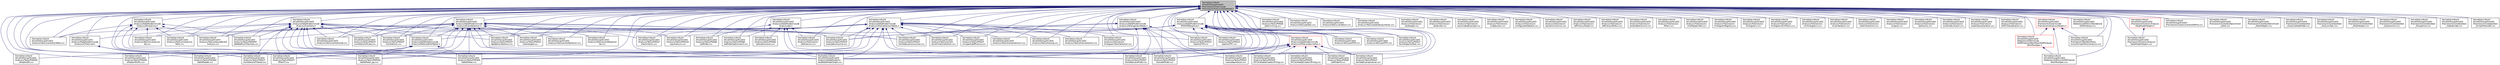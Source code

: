 digraph "/home/travis/build/AliceO2Group/AliceO2/Framework/Core/include/Framework/AnalysisDataModel.h"
{
 // INTERACTIVE_SVG=YES
  bgcolor="transparent";
  edge [fontname="Helvetica",fontsize="10",labelfontname="Helvetica",labelfontsize="10"];
  node [fontname="Helvetica",fontsize="10",shape=record];
  Node66 [label="/home/travis/build\l/AliceO2Group/AliceO2\l/Framework/Core/include\l/Framework/AnalysisDataModel.h",height=0.2,width=0.4,color="black", fillcolor="grey75", style="filled", fontcolor="black"];
  Node66 -> Node67 [dir="back",color="midnightblue",fontsize="10",style="solid",fontname="Helvetica"];
  Node67 [label="/home/travis/build\l/AliceO2Group/AliceO2\l/Analysis/DataModel/include\l/Analysis/Centrality.h",height=0.2,width=0.4,color="black",URL="$db/d48/Centrality_8h.html"];
  Node67 -> Node68 [dir="back",color="midnightblue",fontsize="10",style="solid",fontname="Helvetica"];
  Node68 [label="/home/travis/build\l/AliceO2Group/AliceO2\l/Analysis/DataModel/include\l/Analysis/CFDerived.h",height=0.2,width=0.4,color="black",URL="$d8/d9f/CFDerived_8h.html"];
  Node68 -> Node69 [dir="back",color="midnightblue",fontsize="10",style="solid",fontname="Helvetica"];
  Node69 [label="/home/travis/build\l/AliceO2Group/AliceO2\l/Analysis/Tasks/PWGCF\l/correlationsFiltered.cxx",height=0.2,width=0.4,color="black",URL="$d8/dc5/correlationsFiltered_8cxx.html"];
  Node68 -> Node70 [dir="back",color="midnightblue",fontsize="10",style="solid",fontname="Helvetica"];
  Node70 [label="/home/travis/build\l/AliceO2Group/AliceO2\l/Analysis/Tasks/PWGCF\l/filterCF.cxx",height=0.2,width=0.4,color="black",URL="$d9/d63/filterCF_8cxx.html"];
  Node67 -> Node71 [dir="back",color="midnightblue",fontsize="10",style="solid",fontname="Helvetica"];
  Node71 [label="/home/travis/build\l/AliceO2Group/AliceO2\l/Analysis/DataModel/include\l/Analysis/ReducedInfoTables.h",height=0.2,width=0.4,color="black",URL="$d4/dbd/ReducedInfoTables_8h.html"];
  Node71 -> Node72 [dir="back",color="midnightblue",fontsize="10",style="solid",fontname="Helvetica"];
  Node72 [label="/home/travis/build\l/AliceO2Group/AliceO2\l/Analysis/Tasks/PWGDQ\l/dileptonEE.cxx",height=0.2,width=0.4,color="black",URL="$d4/d14/dileptonEE_8cxx.html"];
  Node71 -> Node73 [dir="back",color="midnightblue",fontsize="10",style="solid",fontname="Helvetica"];
  Node73 [label="/home/travis/build\l/AliceO2Group/AliceO2\l/Analysis/Tasks/PWGDQ\l/dileptonMuMu.cxx",height=0.2,width=0.4,color="black",URL="$d7/deb/dileptonMuMu_8cxx.html"];
  Node71 -> Node74 [dir="back",color="midnightblue",fontsize="10",style="solid",fontname="Helvetica"];
  Node74 [label="/home/travis/build\l/AliceO2Group/AliceO2\l/Analysis/Tasks/PWGDQ\l/tableMaker.cxx",height=0.2,width=0.4,color="black",URL="$d9/d14/tableMaker_8cxx.html"];
  Node71 -> Node75 [dir="back",color="midnightblue",fontsize="10",style="solid",fontname="Helvetica"];
  Node75 [label="/home/travis/build\l/AliceO2Group/AliceO2\l/Analysis/Tasks/PWGDQ\l/tableMaker_pp.cxx",height=0.2,width=0.4,color="black",URL="$d8/d04/tableMaker__pp_8cxx.html"];
  Node71 -> Node76 [dir="back",color="midnightblue",fontsize="10",style="solid",fontname="Helvetica"];
  Node76 [label="/home/travis/build\l/AliceO2Group/AliceO2\l/Analysis/Tasks/PWGDQ\l/tableReader.cxx",height=0.2,width=0.4,color="black",URL="$d8/d43/tableReader_8cxx.html"];
  Node67 -> Node77 [dir="back",color="midnightblue",fontsize="10",style="solid",fontname="Helvetica"];
  Node77 [label="/home/travis/build\l/AliceO2Group/AliceO2\l/Analysis/DataModel/src\l/aodDataModelGraph.cxx",height=0.2,width=0.4,color="black",URL="$d5/d51/aodDataModelGraph_8cxx.html"];
  Node67 -> Node78 [dir="back",color="midnightblue",fontsize="10",style="solid",fontname="Helvetica"];
  Node78 [label="/home/travis/build\l/AliceO2Group/AliceO2\l/Analysis/Tasks/centralityQa.cxx",height=0.2,width=0.4,color="black",URL="$d5/d75/centralityQa_8cxx.html"];
  Node67 -> Node79 [dir="back",color="midnightblue",fontsize="10",style="solid",fontname="Helvetica"];
  Node79 [label="/home/travis/build\l/AliceO2Group/AliceO2\l/Analysis/Tasks/centralityTable.cxx",height=0.2,width=0.4,color="black",URL="$de/d41/centralityTable_8cxx.html"];
  Node67 -> Node80 [dir="back",color="midnightblue",fontsize="10",style="solid",fontname="Helvetica"];
  Node80 [label="/home/travis/build\l/AliceO2Group/AliceO2\l/Analysis/Tasks/PWGCF\l/correlations.cxx",height=0.2,width=0.4,color="black",URL="$d9/d61/correlations_8cxx.html"];
  Node67 -> Node69 [dir="back",color="midnightblue",fontsize="10",style="solid",fontname="Helvetica"];
  Node67 -> Node81 [dir="back",color="midnightblue",fontsize="10",style="solid",fontname="Helvetica"];
  Node81 [label="/home/travis/build\l/AliceO2Group/AliceO2\l/Analysis/Tasks/PWGCF\l/correlationsMixed.cxx",height=0.2,width=0.4,color="black",URL="$d4/d39/correlationsMixed_8cxx.html"];
  Node67 -> Node82 [dir="back",color="midnightblue",fontsize="10",style="solid",fontname="Helvetica"];
  Node82 [label="/home/travis/build\l/AliceO2Group/AliceO2\l/Analysis/Tasks/PWGCF\l/dptdptcorrelations.cxx",height=0.2,width=0.4,color="black",URL="$dc/db0/dptdptcorrelations_8cxx.html"];
  Node67 -> Node70 [dir="back",color="midnightblue",fontsize="10",style="solid",fontname="Helvetica"];
  Node67 -> Node74 [dir="back",color="midnightblue",fontsize="10",style="solid",fontname="Helvetica"];
  Node67 -> Node75 [dir="back",color="midnightblue",fontsize="10",style="solid",fontname="Helvetica"];
  Node67 -> Node83 [dir="back",color="midnightblue",fontsize="10",style="solid",fontname="Helvetica"];
  Node83 [label="/home/travis/build\l/AliceO2Group/AliceO2\l/Analysis/Tasks/PWGLF\l/cascadeconsumer.cxx",height=0.2,width=0.4,color="black",URL="$d2/d15/cascadeconsumer_8cxx.html"];
  Node67 -> Node84 [dir="back",color="midnightblue",fontsize="10",style="solid",fontname="Helvetica"];
  Node84 [label="/home/travis/build\l/AliceO2Group/AliceO2\l/Analysis/Tasks/PWGLF\l/cascadefinder.cxx",height=0.2,width=0.4,color="black",URL="$d0/dd5/cascadefinder_8cxx.html"];
  Node67 -> Node85 [dir="back",color="midnightblue",fontsize="10",style="solid",fontname="Helvetica"];
  Node85 [label="/home/travis/build\l/AliceO2Group/AliceO2\l/Analysis/Tasks/PWGLF\l/lambdakzeroconsumer.cxx",height=0.2,width=0.4,color="black",URL="$d4/d77/lambdakzeroconsumer_8cxx.html"];
  Node67 -> Node86 [dir="back",color="midnightblue",fontsize="10",style="solid",fontname="Helvetica"];
  Node86 [label="/home/travis/build\l/AliceO2Group/AliceO2\l/Analysis/Tasks/PWGLF\l/lambdakzerofinder.cxx",height=0.2,width=0.4,color="black",URL="$d5/d6e/lambdakzerofinder_8cxx.html"];
  Node67 -> Node87 [dir="back",color="midnightblue",fontsize="10",style="solid",fontname="Helvetica"];
  Node87 [label="/home/travis/build\l/AliceO2Group/AliceO2\l/Analysis/Tasks/PWGLF\l/raacharged.cxx",height=0.2,width=0.4,color="black",URL="$df/dc5/raacharged_8cxx.html"];
  Node67 -> Node88 [dir="back",color="midnightblue",fontsize="10",style="solid",fontname="Helvetica"];
  Node88 [label="/home/travis/build\l/AliceO2Group/AliceO2\l/Analysis/Tasks/PWGMM\l/dNdetaRun2Tracklets.cxx",height=0.2,width=0.4,color="black",URL="$dc/d19/dNdetaRun2Tracklets_8cxx.html"];
  Node67 -> Node89 [dir="back",color="midnightblue",fontsize="10",style="solid",fontname="Helvetica"];
  Node89 [label="/home/travis/build\l/AliceO2Group/AliceO2\l/Analysis/Tasks/reducedEvent\lAnalysis.cxx",height=0.2,width=0.4,color="black",URL="$d4/d5e/reducedEventAnalysis_8cxx.html"];
  Node66 -> Node68 [dir="back",color="midnightblue",fontsize="10",style="solid",fontname="Helvetica"];
  Node66 -> Node90 [dir="back",color="midnightblue",fontsize="10",style="solid",fontname="Helvetica"];
  Node90 [label="/home/travis/build\l/AliceO2Group/AliceO2\l/Analysis/DataModel/include\l/Analysis/EventSelection.h",height=0.2,width=0.4,color="black",URL="$d2/d47/EventSelection_8h.html"];
  Node90 -> Node71 [dir="back",color="midnightblue",fontsize="10",style="solid",fontname="Helvetica"];
  Node90 -> Node78 [dir="back",color="midnightblue",fontsize="10",style="solid",fontname="Helvetica"];
  Node90 -> Node91 [dir="back",color="midnightblue",fontsize="10",style="solid",fontname="Helvetica"];
  Node91 [label="/home/travis/build\l/AliceO2Group/AliceO2\l/Analysis/Tasks/eventSelection.cxx",height=0.2,width=0.4,color="black",URL="$d9/df1/eventSelection_8cxx.html"];
  Node90 -> Node92 [dir="back",color="midnightblue",fontsize="10",style="solid",fontname="Helvetica"];
  Node92 [label="/home/travis/build\l/AliceO2Group/AliceO2\l/Analysis/Tasks/eventSelection\lQa.cxx",height=0.2,width=0.4,color="black",URL="$dd/d91/eventSelectionQa_8cxx.html"];
  Node90 -> Node93 [dir="back",color="midnightblue",fontsize="10",style="solid",fontname="Helvetica"];
  Node93 [label="/home/travis/build\l/AliceO2Group/AliceO2\l/Analysis/Tasks/multiplicity\lQa.cxx",height=0.2,width=0.4,color="black",URL="$d3/d6a/multiplicityQa_8cxx.html"];
  Node90 -> Node94 [dir="back",color="midnightblue",fontsize="10",style="solid",fontname="Helvetica"];
  Node94 [label="/home/travis/build\l/AliceO2Group/AliceO2\l/Analysis/Tasks/multiplicity\lTable.cxx",height=0.2,width=0.4,color="black",URL="$d4/d23/multiplicityTable_8cxx.html"];
  Node90 -> Node80 [dir="back",color="midnightblue",fontsize="10",style="solid",fontname="Helvetica"];
  Node90 -> Node69 [dir="back",color="midnightblue",fontsize="10",style="solid",fontname="Helvetica"];
  Node90 -> Node81 [dir="back",color="midnightblue",fontsize="10",style="solid",fontname="Helvetica"];
  Node90 -> Node82 [dir="back",color="midnightblue",fontsize="10",style="solid",fontname="Helvetica"];
  Node90 -> Node70 [dir="back",color="midnightblue",fontsize="10",style="solid",fontname="Helvetica"];
  Node90 -> Node74 [dir="back",color="midnightblue",fontsize="10",style="solid",fontname="Helvetica"];
  Node90 -> Node75 [dir="back",color="midnightblue",fontsize="10",style="solid",fontname="Helvetica"];
  Node90 -> Node83 [dir="back",color="midnightblue",fontsize="10",style="solid",fontname="Helvetica"];
  Node90 -> Node84 [dir="back",color="midnightblue",fontsize="10",style="solid",fontname="Helvetica"];
  Node90 -> Node85 [dir="back",color="midnightblue",fontsize="10",style="solid",fontname="Helvetica"];
  Node90 -> Node86 [dir="back",color="midnightblue",fontsize="10",style="solid",fontname="Helvetica"];
  Node90 -> Node87 [dir="back",color="midnightblue",fontsize="10",style="solid",fontname="Helvetica"];
  Node90 -> Node95 [dir="back",color="midnightblue",fontsize="10",style="solid",fontname="Helvetica"];
  Node95 [label="/home/travis/build\l/AliceO2Group/AliceO2\l/Analysis/Tasks/PWGLF\l/trackchecks.cxx",height=0.2,width=0.4,color="black",URL="$de/d8c/trackchecks_8cxx.html"];
  Node90 -> Node88 [dir="back",color="midnightblue",fontsize="10",style="solid",fontname="Helvetica"];
  Node90 -> Node96 [dir="back",color="midnightblue",fontsize="10",style="solid",fontname="Helvetica"];
  Node96 [label="/home/travis/build\l/AliceO2Group/AliceO2\l/Analysis/Tasks/PWGUD\l/upcAnalysis.cxx",height=0.2,width=0.4,color="black",URL="$d2/d9d/upcAnalysis_8cxx.html"];
  Node90 -> Node89 [dir="back",color="midnightblue",fontsize="10",style="solid",fontname="Helvetica"];
  Node66 -> Node97 [dir="back",color="midnightblue",fontsize="10",style="solid",fontname="Helvetica"];
  Node97 [label="/home/travis/build\l/AliceO2Group/AliceO2\l/Analysis/DataModel/include\l/Analysis/HFSecondaryVertex.h",height=0.2,width=0.4,color="red",URL="$d8/d95/HFSecondaryVertex_8h.html",tooltip="Definitions of tables of heavy-flavour decay candidates. "];
  Node97 -> Node77 [dir="back",color="midnightblue",fontsize="10",style="solid",fontname="Helvetica"];
  Node97 -> Node98 [dir="back",color="midnightblue",fontsize="10",style="solid",fontname="Helvetica"];
  Node98 [label="/home/travis/build\l/AliceO2Group/AliceO2\l/Analysis/Tasks/PWGHF\l/HFCandidateCreator2Prong.cxx",height=0.2,width=0.4,color="black",URL="$d3/d9f/HFCandidateCreator2Prong_8cxx.html",tooltip="Reconstruction of heavy-flavour 2-prong decay candidates. "];
  Node97 -> Node99 [dir="back",color="midnightblue",fontsize="10",style="solid",fontname="Helvetica"];
  Node99 [label="/home/travis/build\l/AliceO2Group/AliceO2\l/Analysis/Tasks/PWGHF\l/HFCandidateCreator3Prong.cxx",height=0.2,width=0.4,color="black",URL="$da/d3e/HFCandidateCreator3Prong_8cxx.html",tooltip="Reconstruction of heavy-flavour 3-prong decay candidates. "];
  Node97 -> Node106 [dir="back",color="midnightblue",fontsize="10",style="solid",fontname="Helvetica"];
  Node106 [label="/home/travis/build\l/AliceO2Group/AliceO2\l/Analysis/Tasks/PWGJE\l/jetfinderhf.cxx",height=0.2,width=0.4,color="black",URL="$d7/df6/jetfinderhf_8cxx.html"];
  Node97 -> Node84 [dir="back",color="midnightblue",fontsize="10",style="solid",fontname="Helvetica"];
  Node97 -> Node107 [dir="back",color="midnightblue",fontsize="10",style="solid",fontname="Helvetica"];
  Node107 [label="/home/travis/build\l/AliceO2Group/AliceO2\l/Analysis/Tasks/PWGLF\l/cascadeproducer.cxx",height=0.2,width=0.4,color="black",URL="$d1/db8/cascadeproducer_8cxx.html"];
  Node97 -> Node86 [dir="back",color="midnightblue",fontsize="10",style="solid",fontname="Helvetica"];
  Node97 -> Node108 [dir="back",color="midnightblue",fontsize="10",style="solid",fontname="Helvetica"];
  Node108 [label="/home/travis/build\l/AliceO2Group/AliceO2\l/Analysis/Tasks/PWGLF\l/lambdakzeroproducer.cxx",height=0.2,width=0.4,color="black",URL="$d6/d2a/lambdakzeroproducer_8cxx.html"];
  Node66 -> Node109 [dir="back",color="midnightblue",fontsize="10",style="solid",fontname="Helvetica"];
  Node109 [label="/home/travis/build\l/AliceO2Group/AliceO2\l/Analysis/DataModel/include\l/Analysis/Jet.h",height=0.2,width=0.4,color="black",URL="$da/db7/Jet_8h.html"];
  Node109 -> Node77 [dir="back",color="midnightblue",fontsize="10",style="solid",fontname="Helvetica"];
  Node109 -> Node110 [dir="back",color="midnightblue",fontsize="10",style="solid",fontname="Helvetica"];
  Node110 [label="/home/travis/build\l/AliceO2Group/AliceO2\l/Analysis/Tasks/PWGJE\l/jetfinder.cxx",height=0.2,width=0.4,color="black",URL="$d2/dc6/jetfinder_8cxx.html"];
  Node109 -> Node111 [dir="back",color="midnightblue",fontsize="10",style="solid",fontname="Helvetica"];
  Node111 [label="/home/travis/build\l/AliceO2Group/AliceO2\l/Analysis/Tasks/PWGJE\l/jetfinderhadronrecoil.cxx",height=0.2,width=0.4,color="black",URL="$dc/d89/jetfinderhadronrecoil_8cxx.html"];
  Node109 -> Node106 [dir="back",color="midnightblue",fontsize="10",style="solid",fontname="Helvetica"];
  Node109 -> Node112 [dir="back",color="midnightblue",fontsize="10",style="solid",fontname="Helvetica"];
  Node112 [label="/home/travis/build\l/AliceO2Group/AliceO2\l/Analysis/Tasks/PWGJE\l/jetsubstructure.cxx",height=0.2,width=0.4,color="black",URL="$da/d75/jetsubstructure_8cxx.html"];
  Node109 -> Node113 [dir="back",color="midnightblue",fontsize="10",style="solid",fontname="Helvetica"];
  Node113 [label="/home/travis/build\l/AliceO2Group/AliceO2\l/Analysis/Tutorials/src\l/jetAnalysis.cxx",height=0.2,width=0.4,color="black",URL="$d7/d21/jetAnalysis_8cxx.html"];
  Node66 -> Node114 [dir="back",color="midnightblue",fontsize="10",style="solid",fontname="Helvetica"];
  Node114 [label="/home/travis/build\l/AliceO2Group/AliceO2\l/Analysis/DataModel/include\l/Analysis/Multiplicity.h",height=0.2,width=0.4,color="black",URL="$d2/df7/Multiplicity_8h.html"];
  Node114 -> Node77 [dir="back",color="midnightblue",fontsize="10",style="solid",fontname="Helvetica"];
  Node114 -> Node79 [dir="back",color="midnightblue",fontsize="10",style="solid",fontname="Helvetica"];
  Node114 -> Node93 [dir="back",color="midnightblue",fontsize="10",style="solid",fontname="Helvetica"];
  Node114 -> Node94 [dir="back",color="midnightblue",fontsize="10",style="solid",fontname="Helvetica"];
  Node114 -> Node74 [dir="back",color="midnightblue",fontsize="10",style="solid",fontname="Helvetica"];
  Node114 -> Node75 [dir="back",color="midnightblue",fontsize="10",style="solid",fontname="Helvetica"];
  Node114 -> Node88 [dir="back",color="midnightblue",fontsize="10",style="solid",fontname="Helvetica"];
  Node114 -> Node89 [dir="back",color="midnightblue",fontsize="10",style="solid",fontname="Helvetica"];
  Node66 -> Node71 [dir="back",color="midnightblue",fontsize="10",style="solid",fontname="Helvetica"];
  Node66 -> Node115 [dir="back",color="midnightblue",fontsize="10",style="solid",fontname="Helvetica"];
  Node115 [label="/home/travis/build\l/AliceO2Group/AliceO2\l/Analysis/DataModel/include\l/Analysis/StrangenessTables.h",height=0.2,width=0.4,color="black",URL="$dc/dcb/StrangenessTables_8h.html"];
  Node115 -> Node77 [dir="back",color="midnightblue",fontsize="10",style="solid",fontname="Helvetica"];
  Node115 -> Node83 [dir="back",color="midnightblue",fontsize="10",style="solid",fontname="Helvetica"];
  Node115 -> Node84 [dir="back",color="midnightblue",fontsize="10",style="solid",fontname="Helvetica"];
  Node115 -> Node107 [dir="back",color="midnightblue",fontsize="10",style="solid",fontname="Helvetica"];
  Node115 -> Node85 [dir="back",color="midnightblue",fontsize="10",style="solid",fontname="Helvetica"];
  Node115 -> Node86 [dir="back",color="midnightblue",fontsize="10",style="solid",fontname="Helvetica"];
  Node115 -> Node108 [dir="back",color="midnightblue",fontsize="10",style="solid",fontname="Helvetica"];
  Node66 -> Node116 [dir="back",color="midnightblue",fontsize="10",style="solid",fontname="Helvetica"];
  Node116 [label="/home/travis/build\l/AliceO2Group/AliceO2\l/Analysis/DataModel/include\l/Analysis/TrackSelectionTables.h",height=0.2,width=0.4,color="black",URL="$d5/d9a/TrackSelectionTables_8h.html"];
  Node116 -> Node77 [dir="back",color="midnightblue",fontsize="10",style="solid",fontname="Helvetica"];
  Node116 -> Node117 [dir="back",color="midnightblue",fontsize="10",style="solid",fontname="Helvetica"];
  Node117 [label="/home/travis/build\l/AliceO2Group/AliceO2\l/Analysis/Tasks/ALICE3\l/alice3-trackselection.cxx",height=0.2,width=0.4,color="black",URL="$d0/df9/alice3-trackselection_8cxx.html"];
  Node116 -> Node80 [dir="back",color="midnightblue",fontsize="10",style="solid",fontname="Helvetica"];
  Node116 -> Node69 [dir="back",color="midnightblue",fontsize="10",style="solid",fontname="Helvetica"];
  Node116 -> Node81 [dir="back",color="midnightblue",fontsize="10",style="solid",fontname="Helvetica"];
  Node116 -> Node82 [dir="back",color="midnightblue",fontsize="10",style="solid",fontname="Helvetica"];
  Node116 -> Node70 [dir="back",color="midnightblue",fontsize="10",style="solid",fontname="Helvetica"];
  Node116 -> Node74 [dir="back",color="midnightblue",fontsize="10",style="solid",fontname="Helvetica"];
  Node116 -> Node83 [dir="back",color="midnightblue",fontsize="10",style="solid",fontname="Helvetica"];
  Node116 -> Node84 [dir="back",color="midnightblue",fontsize="10",style="solid",fontname="Helvetica"];
  Node116 -> Node85 [dir="back",color="midnightblue",fontsize="10",style="solid",fontname="Helvetica"];
  Node116 -> Node86 [dir="back",color="midnightblue",fontsize="10",style="solid",fontname="Helvetica"];
  Node116 -> Node118 [dir="back",color="midnightblue",fontsize="10",style="solid",fontname="Helvetica"];
  Node118 [label="/home/travis/build\l/AliceO2Group/AliceO2\l/Analysis/Tasks/PWGLF\l/mcspectraefficiency.cxx",height=0.2,width=0.4,color="black",URL="$d0/d42/mcspectraefficiency_8cxx.html"];
  Node116 -> Node87 [dir="back",color="midnightblue",fontsize="10",style="solid",fontname="Helvetica"];
  Node116 -> Node119 [dir="back",color="midnightblue",fontsize="10",style="solid",fontname="Helvetica"];
  Node119 [label="/home/travis/build\l/AliceO2Group/AliceO2\l/Analysis/Tasks/PWGLF\l/spectraTOF.cxx",height=0.2,width=0.4,color="black",URL="$df/d80/spectraTOF_8cxx.html"];
  Node116 -> Node120 [dir="back",color="midnightblue",fontsize="10",style="solid",fontname="Helvetica"];
  Node120 [label="/home/travis/build\l/AliceO2Group/AliceO2\l/Analysis/Tasks/PWGLF\l/spectraTPC.cxx",height=0.2,width=0.4,color="black",URL="$da/db2/spectraTPC_8cxx.html"];
  Node116 -> Node95 [dir="back",color="midnightblue",fontsize="10",style="solid",fontname="Helvetica"];
  Node116 -> Node96 [dir="back",color="midnightblue",fontsize="10",style="solid",fontname="Helvetica"];
  Node116 -> Node121 [dir="back",color="midnightblue",fontsize="10",style="solid",fontname="Helvetica"];
  Node121 [label="/home/travis/build\l/AliceO2Group/AliceO2\l/Analysis/Tasks/trackextension.cxx",height=0.2,width=0.4,color="black",URL="$d4/d30/trackextension_8cxx.html"];
  Node116 -> Node122 [dir="back",color="midnightblue",fontsize="10",style="solid",fontname="Helvetica"];
  Node122 [label="/home/travis/build\l/AliceO2Group/AliceO2\l/Analysis/Tasks/trackqa.cxx",height=0.2,width=0.4,color="black",URL="$d6/db1/trackqa_8cxx.html"];
  Node116 -> Node123 [dir="back",color="midnightblue",fontsize="10",style="solid",fontname="Helvetica"];
  Node123 [label="/home/travis/build\l/AliceO2Group/AliceO2\l/Analysis/Tasks/trackselection.cxx",height=0.2,width=0.4,color="black",URL="$db/d90/trackselection_8cxx.html"];
  Node116 -> Node124 [dir="back",color="midnightblue",fontsize="10",style="solid",fontname="Helvetica"];
  Node124 [label="/home/travis/build\l/AliceO2Group/AliceO2\l/Analysis/Tutorials/src\l/histogramTrackSelection.cxx",height=0.2,width=0.4,color="black",URL="$dd/d06/histogramTrackSelection_8cxx.html"];
  Node66 -> Node125 [dir="back",color="midnightblue",fontsize="10",style="solid",fontname="Helvetica"];
  Node125 [label="/home/travis/build\l/AliceO2Group/AliceO2\l/Analysis/DataModel/include\l/PID/PIDResponse.h",height=0.2,width=0.4,color="black",URL="$d1/d98/PIDResponse_8h.html",tooltip="Set of tables, tasks and utilities to provide the interface between the analysis data model and the P..."];
  Node125 -> Node97 [dir="back",color="midnightblue",fontsize="10",style="solid",fontname="Helvetica"];
  Node125 -> Node71 [dir="back",color="midnightblue",fontsize="10",style="solid",fontname="Helvetica"];
  Node125 -> Node77 [dir="back",color="midnightblue",fontsize="10",style="solid",fontname="Helvetica"];
  Node125 -> Node126 [dir="back",color="midnightblue",fontsize="10",style="solid",fontname="Helvetica"];
  Node126 [label="/home/travis/build\l/AliceO2Group/AliceO2\l/Analysis/Tasks/pidTOF.cxx",height=0.2,width=0.4,color="black",URL="$d5/d53/pidTOF_8cxx.html"];
  Node125 -> Node127 [dir="back",color="midnightblue",fontsize="10",style="solid",fontname="Helvetica"];
  Node127 [label="/home/travis/build\l/AliceO2Group/AliceO2\l/Analysis/Tasks/pidTPC.cxx",height=0.2,width=0.4,color="black",URL="$db/da2/pidTPC_8cxx.html"];
  Node125 -> Node74 [dir="back",color="midnightblue",fontsize="10",style="solid",fontname="Helvetica"];
  Node125 -> Node75 [dir="back",color="midnightblue",fontsize="10",style="solid",fontname="Helvetica"];
  Node125 -> Node83 [dir="back",color="midnightblue",fontsize="10",style="solid",fontname="Helvetica"];
  Node125 -> Node84 [dir="back",color="midnightblue",fontsize="10",style="solid",fontname="Helvetica"];
  Node125 -> Node107 [dir="back",color="midnightblue",fontsize="10",style="solid",fontname="Helvetica"];
  Node125 -> Node85 [dir="back",color="midnightblue",fontsize="10",style="solid",fontname="Helvetica"];
  Node125 -> Node86 [dir="back",color="midnightblue",fontsize="10",style="solid",fontname="Helvetica"];
  Node125 -> Node108 [dir="back",color="midnightblue",fontsize="10",style="solid",fontname="Helvetica"];
  Node125 -> Node128 [dir="back",color="midnightblue",fontsize="10",style="solid",fontname="Helvetica"];
  Node128 [label="/home/travis/build\l/AliceO2Group/AliceO2\l/Analysis/Tasks/PWGLF\l/NucleiSpectraTask.cxx",height=0.2,width=0.4,color="black",URL="$dc/d93/NucleiSpectraTask_8cxx.html"];
  Node125 -> Node119 [dir="back",color="midnightblue",fontsize="10",style="solid",fontname="Helvetica"];
  Node125 -> Node120 [dir="back",color="midnightblue",fontsize="10",style="solid",fontname="Helvetica"];
  Node66 -> Node77 [dir="back",color="midnightblue",fontsize="10",style="solid",fontname="Helvetica"];
  Node66 -> Node117 [dir="back",color="midnightblue",fontsize="10",style="solid",fontname="Helvetica"];
  Node66 -> Node78 [dir="back",color="midnightblue",fontsize="10",style="solid",fontname="Helvetica"];
  Node66 -> Node79 [dir="back",color="midnightblue",fontsize="10",style="solid",fontname="Helvetica"];
  Node66 -> Node91 [dir="back",color="midnightblue",fontsize="10",style="solid",fontname="Helvetica"];
  Node66 -> Node92 [dir="back",color="midnightblue",fontsize="10",style="solid",fontname="Helvetica"];
  Node66 -> Node93 [dir="back",color="midnightblue",fontsize="10",style="solid",fontname="Helvetica"];
  Node66 -> Node94 [dir="back",color="midnightblue",fontsize="10",style="solid",fontname="Helvetica"];
  Node66 -> Node126 [dir="back",color="midnightblue",fontsize="10",style="solid",fontname="Helvetica"];
  Node66 -> Node127 [dir="back",color="midnightblue",fontsize="10",style="solid",fontname="Helvetica"];
  Node66 -> Node80 [dir="back",color="midnightblue",fontsize="10",style="solid",fontname="Helvetica"];
  Node66 -> Node69 [dir="back",color="midnightblue",fontsize="10",style="solid",fontname="Helvetica"];
  Node66 -> Node81 [dir="back",color="midnightblue",fontsize="10",style="solid",fontname="Helvetica"];
  Node66 -> Node82 [dir="back",color="midnightblue",fontsize="10",style="solid",fontname="Helvetica"];
  Node66 -> Node70 [dir="back",color="midnightblue",fontsize="10",style="solid",fontname="Helvetica"];
  Node66 -> Node72 [dir="back",color="midnightblue",fontsize="10",style="solid",fontname="Helvetica"];
  Node66 -> Node73 [dir="back",color="midnightblue",fontsize="10",style="solid",fontname="Helvetica"];
  Node66 -> Node74 [dir="back",color="midnightblue",fontsize="10",style="solid",fontname="Helvetica"];
  Node66 -> Node75 [dir="back",color="midnightblue",fontsize="10",style="solid",fontname="Helvetica"];
  Node66 -> Node76 [dir="back",color="midnightblue",fontsize="10",style="solid",fontname="Helvetica"];
  Node66 -> Node110 [dir="back",color="midnightblue",fontsize="10",style="solid",fontname="Helvetica"];
  Node66 -> Node111 [dir="back",color="midnightblue",fontsize="10",style="solid",fontname="Helvetica"];
  Node66 -> Node106 [dir="back",color="midnightblue",fontsize="10",style="solid",fontname="Helvetica"];
  Node66 -> Node129 [dir="back",color="midnightblue",fontsize="10",style="solid",fontname="Helvetica"];
  Node129 [label="/home/travis/build\l/AliceO2Group/AliceO2\l/Analysis/Tasks/PWGJE\l/jetskimming.cxx",height=0.2,width=0.4,color="black",URL="$d7/d05/jetskimming_8cxx.html"];
  Node66 -> Node112 [dir="back",color="midnightblue",fontsize="10",style="solid",fontname="Helvetica"];
  Node66 -> Node83 [dir="back",color="midnightblue",fontsize="10",style="solid",fontname="Helvetica"];
  Node66 -> Node84 [dir="back",color="midnightblue",fontsize="10",style="solid",fontname="Helvetica"];
  Node66 -> Node107 [dir="back",color="midnightblue",fontsize="10",style="solid",fontname="Helvetica"];
  Node66 -> Node85 [dir="back",color="midnightblue",fontsize="10",style="solid",fontname="Helvetica"];
  Node66 -> Node86 [dir="back",color="midnightblue",fontsize="10",style="solid",fontname="Helvetica"];
  Node66 -> Node108 [dir="back",color="midnightblue",fontsize="10",style="solid",fontname="Helvetica"];
  Node66 -> Node118 [dir="back",color="midnightblue",fontsize="10",style="solid",fontname="Helvetica"];
  Node66 -> Node128 [dir="back",color="midnightblue",fontsize="10",style="solid",fontname="Helvetica"];
  Node66 -> Node87 [dir="back",color="midnightblue",fontsize="10",style="solid",fontname="Helvetica"];
  Node66 -> Node119 [dir="back",color="midnightblue",fontsize="10",style="solid",fontname="Helvetica"];
  Node66 -> Node120 [dir="back",color="midnightblue",fontsize="10",style="solid",fontname="Helvetica"];
  Node66 -> Node95 [dir="back",color="midnightblue",fontsize="10",style="solid",fontname="Helvetica"];
  Node66 -> Node88 [dir="back",color="midnightblue",fontsize="10",style="solid",fontname="Helvetica"];
  Node66 -> Node96 [dir="back",color="midnightblue",fontsize="10",style="solid",fontname="Helvetica"];
  Node66 -> Node130 [dir="back",color="midnightblue",fontsize="10",style="solid",fontname="Helvetica"];
  Node130 [label="/home/travis/build\l/AliceO2Group/AliceO2\l/Analysis/Tasks/qaTask.cxx",height=0.2,width=0.4,color="black",URL="$d3/d6e/qaTask_8cxx.html"];
  Node66 -> Node89 [dir="back",color="midnightblue",fontsize="10",style="solid",fontname="Helvetica"];
  Node66 -> Node121 [dir="back",color="midnightblue",fontsize="10",style="solid",fontname="Helvetica"];
  Node66 -> Node122 [dir="back",color="midnightblue",fontsize="10",style="solid",fontname="Helvetica"];
  Node66 -> Node123 [dir="back",color="midnightblue",fontsize="10",style="solid",fontname="Helvetica"];
  Node66 -> Node131 [dir="back",color="midnightblue",fontsize="10",style="solid",fontname="Helvetica"];
  Node131 [label="/home/travis/build\l/AliceO2Group/AliceO2\l/Analysis/Tasks/validation.cxx",height=0.2,width=0.4,color="black",URL="$dd/d1b/validation_8cxx.html"];
  Node66 -> Node132 [dir="back",color="midnightblue",fontsize="10",style="solid",fontname="Helvetica"];
  Node132 [label="/home/travis/build\l/AliceO2Group/AliceO2\l/Analysis/Tasks/weakDecayIndices.cxx",height=0.2,width=0.4,color="black",URL="$d1/d70/weakDecayIndices_8cxx.html"];
  Node66 -> Node133 [dir="back",color="midnightblue",fontsize="10",style="solid",fontname="Helvetica"];
  Node133 [label="/home/travis/build\l/AliceO2Group/AliceO2\l/Analysis/Tutorials/src\l/aodreader.cxx",height=0.2,width=0.4,color="black",URL="$dd/d00/aodreader_8cxx.html"];
  Node66 -> Node134 [dir="back",color="midnightblue",fontsize="10",style="solid",fontname="Helvetica"];
  Node134 [label="/home/travis/build\l/AliceO2Group/AliceO2\l/Analysis/Tutorials/src\l/aodwriter.cxx",height=0.2,width=0.4,color="black",URL="$d0/dee/aodwriter_8cxx.html"];
  Node66 -> Node135 [dir="back",color="midnightblue",fontsize="10",style="solid",fontname="Helvetica"];
  Node135 [label="/home/travis/build\l/AliceO2Group/AliceO2\l/Analysis/Tutorials/src\l/associatedExample.cxx",height=0.2,width=0.4,color="black",URL="$d6/dcb/associatedExample_8cxx.html"];
  Node66 -> Node136 [dir="back",color="midnightblue",fontsize="10",style="solid",fontname="Helvetica"];
  Node136 [label="/home/travis/build\l/AliceO2Group/AliceO2\l/Analysis/Tutorials/src\l/ccdbaccess.cxx",height=0.2,width=0.4,color="black",URL="$d4/da6/ccdbaccess_8cxx.html"];
  Node66 -> Node137 [dir="back",color="midnightblue",fontsize="10",style="solid",fontname="Helvetica"];
  Node137 [label="/home/travis/build\l/AliceO2Group/AliceO2\l/Analysis/Tutorials/src\l/configurableObjects.cxx",height=0.2,width=0.4,color="black",URL="$d5/d1b/configurableObjects_8cxx.html"];
  Node66 -> Node138 [dir="back",color="midnightblue",fontsize="10",style="solid",fontname="Helvetica"];
  Node138 [label="/home/travis/build\l/AliceO2Group/AliceO2\l/Analysis/Tutorials/src\l/dynamicColumns.cxx",height=0.2,width=0.4,color="black",URL="$d2/df5/dynamicColumns_8cxx.html"];
  Node66 -> Node139 [dir="back",color="midnightblue",fontsize="10",style="solid",fontname="Helvetica"];
  Node139 [label="/home/travis/build\l/AliceO2Group/AliceO2\l/Analysis/Tutorials/src\l/efficiencyGlobal.cxx",height=0.2,width=0.4,color="black",URL="$de/dc1/efficiencyGlobal_8cxx.html"];
  Node66 -> Node140 [dir="back",color="midnightblue",fontsize="10",style="solid",fontname="Helvetica"];
  Node140 [label="/home/travis/build\l/AliceO2Group/AliceO2\l/Analysis/Tutorials/src\l/efficiencyPerRun.cxx",height=0.2,width=0.4,color="black",URL="$df/d59/efficiencyPerRun_8cxx.html"];
  Node66 -> Node141 [dir="back",color="midnightblue",fontsize="10",style="solid",fontname="Helvetica"];
  Node141 [label="/home/travis/build\l/AliceO2Group/AliceO2\l/Analysis/Tutorials/src\l/extendedColumns.cxx",height=0.2,width=0.4,color="black",URL="$de/d6f/extendedColumns_8cxx.html"];
  Node66 -> Node142 [dir="back",color="midnightblue",fontsize="10",style="solid",fontname="Helvetica"];
  Node142 [label="/home/travis/build\l/AliceO2Group/AliceO2\l/Analysis/Tutorials/src\l/filters.cxx",height=0.2,width=0.4,color="black",URL="$d6/d77/filters_8cxx.html"];
  Node66 -> Node143 [dir="back",color="midnightblue",fontsize="10",style="solid",fontname="Helvetica"];
  Node143 [label="/home/travis/build\l/AliceO2Group/AliceO2\l/Analysis/Tutorials/src\l/histHelpersTest.cxx",height=0.2,width=0.4,color="black",URL="$d7/d95/histHelpersTest_8cxx.html"];
  Node66 -> Node144 [dir="back",color="midnightblue",fontsize="10",style="solid",fontname="Helvetica"];
  Node144 [label="/home/travis/build\l/AliceO2Group/AliceO2\l/Analysis/Tutorials/src\l/histogramRegistry.cxx",height=0.2,width=0.4,color="black",URL="$dd/d94/histogramRegistry_8cxx.html"];
  Node66 -> Node145 [dir="back",color="midnightblue",fontsize="10",style="solid",fontname="Helvetica"];
  Node145 [label="/home/travis/build\l/AliceO2Group/AliceO2\l/Analysis/Tutorials/src\l/histograms.cxx",height=0.2,width=0.4,color="black",URL="$df/d90/histograms_8cxx.html"];
  Node66 -> Node146 [dir="back",color="midnightblue",fontsize="10",style="solid",fontname="Helvetica"];
  Node146 [label="/home/travis/build\l/AliceO2Group/AliceO2\l/Analysis/Tutorials/src\l/histogramsFullTracks.cxx",height=0.2,width=0.4,color="black",URL="$d7/d50/histogramsFullTracks_8cxx.html"];
  Node66 -> Node124 [dir="back",color="midnightblue",fontsize="10",style="solid",fontname="Helvetica"];
  Node66 -> Node113 [dir="back",color="midnightblue",fontsize="10",style="solid",fontname="Helvetica"];
  Node66 -> Node147 [dir="back",color="midnightblue",fontsize="10",style="solid",fontname="Helvetica"];
  Node147 [label="/home/travis/build\l/AliceO2Group/AliceO2\l/Analysis/Tutorials/src\l/mcHistograms.cxx",height=0.2,width=0.4,color="black",URL="$dd/d84/mcHistograms_8cxx.html"];
  Node66 -> Node148 [dir="back",color="midnightblue",fontsize="10",style="solid",fontname="Helvetica"];
  Node148 [label="/home/travis/build\l/AliceO2Group/AliceO2\l/Analysis/Tutorials/src\l/muonIteration.cxx",height=0.2,width=0.4,color="black",URL="$de/d4b/muonIteration_8cxx.html"];
  Node66 -> Node149 [dir="back",color="midnightblue",fontsize="10",style="solid",fontname="Helvetica"];
  Node149 [label="/home/travis/build\l/AliceO2Group/AliceO2\l/Analysis/Tutorials/src\l/newCollections.cxx",height=0.2,width=0.4,color="black",URL="$d7/d10/newCollections_8cxx.html"];
  Node66 -> Node150 [dir="back",color="midnightblue",fontsize="10",style="solid",fontname="Helvetica"];
  Node150 [label="/home/travis/build\l/AliceO2Group/AliceO2\l/Analysis/Tutorials/src\l/outputs.cxx",height=0.2,width=0.4,color="black",URL="$d3/d45/outputs_8cxx.html"];
  Node66 -> Node151 [dir="back",color="midnightblue",fontsize="10",style="solid",fontname="Helvetica"];
  Node151 [label="/home/travis/build\l/AliceO2Group/AliceO2\l/Analysis/Tutorials/src\l/partitions.cxx",height=0.2,width=0.4,color="black",URL="$dc/dae/partitions_8cxx.html"];
  Node66 -> Node152 [dir="back",color="midnightblue",fontsize="10",style="solid",fontname="Helvetica"];
  Node152 [label="/home/travis/build\l/AliceO2Group/AliceO2\l/Analysis/Tutorials/src\l/schemaEvolution.cxx",height=0.2,width=0.4,color="black",URL="$dc/dc8/schemaEvolution_8cxx.html"];
  Node66 -> Node153 [dir="back",color="midnightblue",fontsize="10",style="solid",fontname="Helvetica"];
  Node153 [label="/home/travis/build\l/AliceO2Group/AliceO2\l/Analysis/Tutorials/src\l/weakDecayIteration.cxx",height=0.2,width=0.4,color="black",URL="$d7/d67/weakDecayIteration_8cxx.html"];
  Node66 -> Node154 [dir="back",color="midnightblue",fontsize="10",style="solid",fontname="Helvetica"];
  Node154 [label="/home/travis/build\l/AliceO2Group/AliceO2\l/Analysis/Tutorials/src\l/ZDCVZeroIteration.cxx",height=0.2,width=0.4,color="black",URL="$dc/d22/ZDCVZeroIteration_8cxx.html"];
  Node66 -> Node155 [dir="back",color="midnightblue",fontsize="10",style="solid",fontname="Helvetica"];
  Node155 [label="/home/travis/build\l/AliceO2Group/AliceO2\l/Detectors/AOD/include\l/AODProducerWorkflow/AODProducer\lWorkflowSpec.h",height=0.2,width=0.4,color="red",URL="$d2/d09/AODProducerWorkflowSpec_8h.html"];
  Node155 -> Node157 [dir="back",color="midnightblue",fontsize="10",style="solid",fontname="Helvetica"];
  Node157 [label="/home/travis/build\l/AliceO2Group/AliceO2\l/Detectors/AOD/src/AODProducer\lWorkflowSpec.cxx",height=0.2,width=0.4,color="black",URL="$d6/dc9/AODProducerWorkflowSpec_8cxx.html"];
  Node66 -> Node157 [dir="back",color="midnightblue",fontsize="10",style="solid",fontname="Helvetica"];
  Node66 -> Node158 [dir="back",color="midnightblue",fontsize="10",style="solid",fontname="Helvetica"];
  Node158 [label="/home/travis/build\l/AliceO2Group/AliceO2\l/Detectors/AOD/src/Standalone\lAODProducer.cxx",height=0.2,width=0.4,color="black",URL="$d7/d23/StandaloneAODProducer_8cxx.html"];
  Node66 -> Node159 [dir="back",color="midnightblue",fontsize="10",style="solid",fontname="Helvetica"];
  Node159 [label="/home/travis/build\l/AliceO2Group/AliceO2\l/Framework/Core/include\l/Framework/AnalysisHelpers.h",height=0.2,width=0.4,color="red",URL="$db/d34/AnalysisHelpers_8h.html"];
  Node159 -> Node155 [dir="back",color="midnightblue",fontsize="10",style="solid",fontname="Helvetica"];
  Node159 -> Node157 [dir="back",color="midnightblue",fontsize="10",style="solid",fontname="Helvetica"];
  Node159 -> Node178 [dir="back",color="midnightblue",fontsize="10",style="solid",fontname="Helvetica"];
  Node178 [label="/home/travis/build\l/AliceO2Group/AliceO2\l/Framework/TestWorkflows\l/src/o2SimpleTracksAnalysis.cxx",height=0.2,width=0.4,color="black",URL="$d9/daf/o2SimpleTracksAnalysis_8cxx.html"];
  Node66 -> Node179 [dir="back",color="midnightblue",fontsize="10",style="solid",fontname="Helvetica"];
  Node179 [label="/home/travis/build\l/AliceO2Group/AliceO2\l/Framework/Core/src/Analysis\lDataModelHelpers.h",height=0.2,width=0.4,color="red",URL="$de/d61/AnalysisDataModelHelpers_8h.html"];
  Node179 -> Node180 [dir="back",color="midnightblue",fontsize="10",style="solid",fontname="Helvetica"];
  Node180 [label="/home/travis/build\l/AliceO2Group/AliceO2\l/Framework/Core/src/Analysis\lDataModelHelpers.cxx",height=0.2,width=0.4,color="black",URL="$d2/d15/AnalysisDataModelHelpers_8cxx.html"];
  Node66 -> Node180 [dir="back",color="midnightblue",fontsize="10",style="solid",fontname="Helvetica"];
  Node66 -> Node182 [dir="back",color="midnightblue",fontsize="10",style="solid",fontname="Helvetica"];
  Node182 [label="/home/travis/build\l/AliceO2Group/AliceO2\l/Framework/Core/src/verifyAODFile.cxx",height=0.2,width=0.4,color="black",URL="$d5/ddc/verifyAODFile_8cxx.html"];
  Node66 -> Node183 [dir="back",color="midnightblue",fontsize="10",style="solid",fontname="Helvetica"];
  Node183 [label="/home/travis/build\l/AliceO2Group/AliceO2\l/Framework/Core/test/benchmark\l_ASoA.cxx",height=0.2,width=0.4,color="black",URL="$da/ddc/benchmark__ASoA_8cxx.html"];
  Node66 -> Node184 [dir="back",color="midnightblue",fontsize="10",style="solid",fontname="Helvetica"];
  Node184 [label="/home/travis/build\l/AliceO2Group/AliceO2\l/Framework/Core/test/benchmark\l_ASoAHelpers.cxx",height=0.2,width=0.4,color="black",URL="$d2/d08/benchmark__ASoAHelpers_8cxx.html"];
  Node66 -> Node185 [dir="back",color="midnightblue",fontsize="10",style="solid",fontname="Helvetica"];
  Node185 [label="/home/travis/build\l/AliceO2Group/AliceO2\l/Framework/Core/test/test\l_AnalysisDataModel.cxx",height=0.2,width=0.4,color="black",URL="$dd/d94/test__AnalysisDataModel_8cxx.html"];
  Node66 -> Node170 [dir="back",color="midnightblue",fontsize="10",style="solid",fontname="Helvetica"];
  Node170 [label="/home/travis/build\l/AliceO2Group/AliceO2\l/Framework/Core/test/test\l_AnalysisTask.cxx",height=0.2,width=0.4,color="black",URL="$d9/d09/test__AnalysisTask_8cxx.html"];
  Node66 -> Node186 [dir="back",color="midnightblue",fontsize="10",style="solid",fontname="Helvetica"];
  Node186 [label="/home/travis/build\l/AliceO2Group/AliceO2\l/Framework/Core/test/test\l_ASoAHelpers.cxx",height=0.2,width=0.4,color="black",URL="$da/d00/test__ASoAHelpers_8cxx.html"];
  Node66 -> Node187 [dir="back",color="midnightblue",fontsize="10",style="solid",fontname="Helvetica"];
  Node187 [label="/home/travis/build\l/AliceO2Group/AliceO2\l/Framework/Core/test/test\l_Expressions.cxx",height=0.2,width=0.4,color="black",URL="$d0/da5/test__Expressions_8cxx.html"];
  Node66 -> Node171 [dir="back",color="midnightblue",fontsize="10",style="solid",fontname="Helvetica"];
  Node171 [label="/home/travis/build\l/AliceO2Group/AliceO2\l/Framework/Core/test/test\l_GroupSlicer.cxx",height=0.2,width=0.4,color="black",URL="$d2/d45/test__GroupSlicer_8cxx.html"];
  Node66 -> Node172 [dir="back",color="midnightblue",fontsize="10",style="solid",fontname="Helvetica"];
  Node172 [label="/home/travis/build\l/AliceO2Group/AliceO2\l/Framework/Core/test/test\l_IndexBuilder.cxx",height=0.2,width=0.4,color="black",URL="$d9/dab/test__IndexBuilder_8cxx.html"];
  Node66 -> Node188 [dir="back",color="midnightblue",fontsize="10",style="solid",fontname="Helvetica"];
  Node188 [label="/home/travis/build\l/AliceO2Group/AliceO2\l/Framework/Core/test/test\l_SimpleTracksED.cxx",height=0.2,width=0.4,color="black",URL="$d7/d18/test__SimpleTracksED_8cxx.html"];
  Node66 -> Node178 [dir="back",color="midnightblue",fontsize="10",style="solid",fontname="Helvetica"];
}

